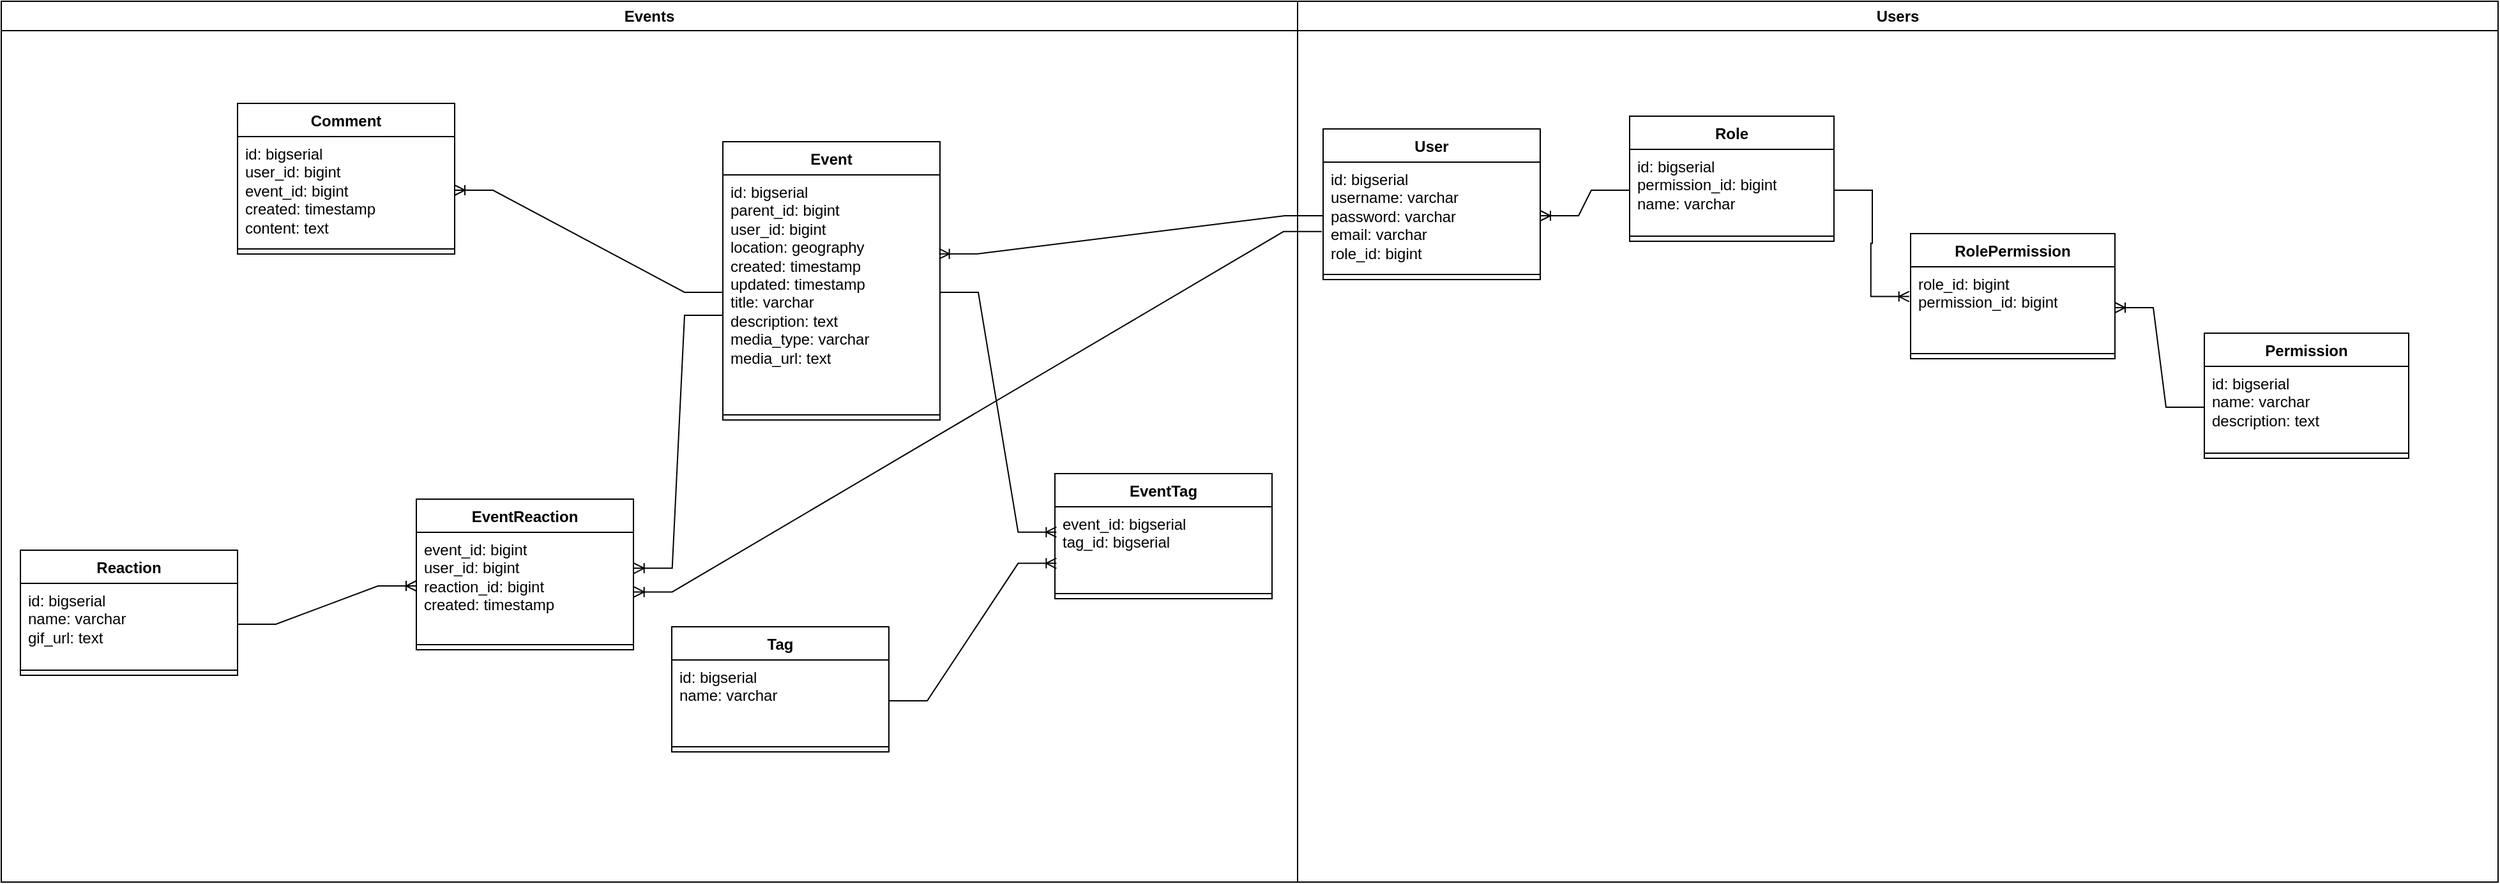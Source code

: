 <mxfile version="26.0.8">
  <diagram name="Страница — 1" id="wFubchk-vTQxK_goAiXa">
    <mxGraphModel dx="190" dy="1064" grid="1" gridSize="10" guides="1" tooltips="1" connect="1" arrows="1" fold="1" page="1" pageScale="1" pageWidth="827" pageHeight="1169" math="0" shadow="0">
      <root>
        <mxCell id="0" />
        <mxCell id="1" parent="0" />
        <mxCell id="uSNYwaKhcgyRO1dyMONw-1" value="Event" style="swimlane;fontStyle=1;align=center;verticalAlign=top;childLayout=stackLayout;horizontal=1;startSize=26;horizontalStack=0;resizeParent=1;resizeParentMax=0;resizeLast=0;collapsible=1;marginBottom=0;whiteSpace=wrap;html=1;" parent="1" vertex="1">
          <mxGeometry x="1780" y="130" width="170" height="218" as="geometry" />
        </mxCell>
        <mxCell id="uSNYwaKhcgyRO1dyMONw-2" value="id: bigserial&lt;div&gt;parent_id: bigint&lt;/div&gt;&lt;div&gt;user_id: bigint&lt;/div&gt;&lt;div&gt;location: geography&lt;br&gt;&lt;div&gt;created: timestamp&lt;/div&gt;&lt;div&gt;updated: timestamp&lt;br&gt;&lt;div&gt;&lt;span style=&quot;background-color: initial;&quot;&gt;title: varchar&lt;/span&gt;&lt;div&gt;&lt;div&gt;description: text&lt;/div&gt;&lt;div&gt;media_type: varchar&lt;/div&gt;&lt;div&gt;media_url: text&lt;/div&gt;&lt;/div&gt;&lt;/div&gt;&lt;/div&gt;&lt;/div&gt;" style="text;strokeColor=none;fillColor=none;align=left;verticalAlign=top;spacingLeft=4;spacingRight=4;overflow=hidden;rotatable=0;points=[[0,0.5],[1,0.5]];portConstraint=eastwest;whiteSpace=wrap;html=1;" parent="uSNYwaKhcgyRO1dyMONw-1" vertex="1">
          <mxGeometry y="26" width="170" height="184" as="geometry" />
        </mxCell>
        <mxCell id="uSNYwaKhcgyRO1dyMONw-3" value="" style="line;strokeWidth=1;fillColor=none;align=left;verticalAlign=middle;spacingTop=-1;spacingLeft=3;spacingRight=3;rotatable=0;labelPosition=right;points=[];portConstraint=eastwest;strokeColor=inherit;" parent="uSNYwaKhcgyRO1dyMONw-1" vertex="1">
          <mxGeometry y="210" width="170" height="8" as="geometry" />
        </mxCell>
        <mxCell id="uSNYwaKhcgyRO1dyMONw-5" value="User" style="swimlane;fontStyle=1;align=center;verticalAlign=top;childLayout=stackLayout;horizontal=1;startSize=26;horizontalStack=0;resizeParent=1;resizeParentMax=0;resizeLast=0;collapsible=1;marginBottom=0;whiteSpace=wrap;html=1;" parent="1" vertex="1">
          <mxGeometry x="2250" y="120" width="170" height="118" as="geometry" />
        </mxCell>
        <mxCell id="uSNYwaKhcgyRO1dyMONw-6" value="&lt;div&gt;id: bigserial&lt;/div&gt;&lt;div&gt;username: varchar&lt;/div&gt;&lt;div&gt;password: varchar&lt;/div&gt;&lt;div&gt;email: varchar&lt;/div&gt;&lt;div&gt;role_id: bigint&lt;/div&gt;" style="text;strokeColor=none;fillColor=none;align=left;verticalAlign=top;spacingLeft=4;spacingRight=4;overflow=hidden;rotatable=0;points=[[0,0.5],[1,0.5]];portConstraint=eastwest;whiteSpace=wrap;html=1;" parent="uSNYwaKhcgyRO1dyMONw-5" vertex="1">
          <mxGeometry y="26" width="170" height="84" as="geometry" />
        </mxCell>
        <mxCell id="uSNYwaKhcgyRO1dyMONw-7" value="" style="line;strokeWidth=1;fillColor=none;align=left;verticalAlign=middle;spacingTop=-1;spacingLeft=3;spacingRight=3;rotatable=0;labelPosition=right;points=[];portConstraint=eastwest;strokeColor=inherit;" parent="uSNYwaKhcgyRO1dyMONw-5" vertex="1">
          <mxGeometry y="110" width="170" height="8" as="geometry" />
        </mxCell>
        <mxCell id="uSNYwaKhcgyRO1dyMONw-8" value="Role" style="swimlane;fontStyle=1;align=center;verticalAlign=top;childLayout=stackLayout;horizontal=1;startSize=26;horizontalStack=0;resizeParent=1;resizeParentMax=0;resizeLast=0;collapsible=1;marginBottom=0;whiteSpace=wrap;html=1;" parent="1" vertex="1">
          <mxGeometry x="2490" y="110" width="160" height="98" as="geometry" />
        </mxCell>
        <mxCell id="uSNYwaKhcgyRO1dyMONw-9" value="&lt;div&gt;id: bigserial&lt;/div&gt;&lt;div&gt;permission_id: bigint&lt;/div&gt;&lt;div&gt;name: varchar&lt;/div&gt;" style="text;strokeColor=none;fillColor=none;align=left;verticalAlign=top;spacingLeft=4;spacingRight=4;overflow=hidden;rotatable=0;points=[[0,0.5],[1,0.5]];portConstraint=eastwest;whiteSpace=wrap;html=1;" parent="uSNYwaKhcgyRO1dyMONw-8" vertex="1">
          <mxGeometry y="26" width="160" height="64" as="geometry" />
        </mxCell>
        <mxCell id="uSNYwaKhcgyRO1dyMONw-10" value="" style="line;strokeWidth=1;fillColor=none;align=left;verticalAlign=middle;spacingTop=-1;spacingLeft=3;spacingRight=3;rotatable=0;labelPosition=right;points=[];portConstraint=eastwest;strokeColor=inherit;" parent="uSNYwaKhcgyRO1dyMONw-8" vertex="1">
          <mxGeometry y="90" width="160" height="8" as="geometry" />
        </mxCell>
        <mxCell id="uSNYwaKhcgyRO1dyMONw-11" value="RolePermission" style="swimlane;fontStyle=1;align=center;verticalAlign=top;childLayout=stackLayout;horizontal=1;startSize=26;horizontalStack=0;resizeParent=1;resizeParentMax=0;resizeLast=0;collapsible=1;marginBottom=0;whiteSpace=wrap;html=1;" parent="1" vertex="1">
          <mxGeometry x="2710" y="202" width="160" height="98" as="geometry" />
        </mxCell>
        <mxCell id="uSNYwaKhcgyRO1dyMONw-12" value="&lt;div&gt;role_id: bigint&lt;/div&gt;&lt;div&gt;permission_id: bigint&lt;/div&gt;" style="text;strokeColor=none;fillColor=none;align=left;verticalAlign=top;spacingLeft=4;spacingRight=4;overflow=hidden;rotatable=0;points=[[0,0.5],[1,0.5]];portConstraint=eastwest;whiteSpace=wrap;html=1;" parent="uSNYwaKhcgyRO1dyMONw-11" vertex="1">
          <mxGeometry y="26" width="160" height="64" as="geometry" />
        </mxCell>
        <mxCell id="uSNYwaKhcgyRO1dyMONw-13" value="" style="line;strokeWidth=1;fillColor=none;align=left;verticalAlign=middle;spacingTop=-1;spacingLeft=3;spacingRight=3;rotatable=0;labelPosition=right;points=[];portConstraint=eastwest;strokeColor=inherit;" parent="uSNYwaKhcgyRO1dyMONw-11" vertex="1">
          <mxGeometry y="90" width="160" height="8" as="geometry" />
        </mxCell>
        <mxCell id="uSNYwaKhcgyRO1dyMONw-20" value="Permission" style="swimlane;fontStyle=1;align=center;verticalAlign=top;childLayout=stackLayout;horizontal=1;startSize=26;horizontalStack=0;resizeParent=1;resizeParentMax=0;resizeLast=0;collapsible=1;marginBottom=0;whiteSpace=wrap;html=1;" parent="1" vertex="1">
          <mxGeometry x="2940" y="280" width="160" height="98" as="geometry" />
        </mxCell>
        <mxCell id="uSNYwaKhcgyRO1dyMONw-21" value="&lt;div&gt;id: bigserial&lt;/div&gt;&lt;div&gt;name: varchar&lt;/div&gt;&lt;div&gt;description: text&lt;/div&gt;" style="text;strokeColor=none;fillColor=none;align=left;verticalAlign=top;spacingLeft=4;spacingRight=4;overflow=hidden;rotatable=0;points=[[0,0.5],[1,0.5]];portConstraint=eastwest;whiteSpace=wrap;html=1;" parent="uSNYwaKhcgyRO1dyMONw-20" vertex="1">
          <mxGeometry y="26" width="160" height="64" as="geometry" />
        </mxCell>
        <mxCell id="uSNYwaKhcgyRO1dyMONw-22" value="" style="line;strokeWidth=1;fillColor=none;align=left;verticalAlign=middle;spacingTop=-1;spacingLeft=3;spacingRight=3;rotatable=0;labelPosition=right;points=[];portConstraint=eastwest;strokeColor=inherit;" parent="uSNYwaKhcgyRO1dyMONw-20" vertex="1">
          <mxGeometry y="90" width="160" height="8" as="geometry" />
        </mxCell>
        <mxCell id="uSNYwaKhcgyRO1dyMONw-26" value="Tag" style="swimlane;fontStyle=1;align=center;verticalAlign=top;childLayout=stackLayout;horizontal=1;startSize=26;horizontalStack=0;resizeParent=1;resizeParentMax=0;resizeLast=0;collapsible=1;marginBottom=0;whiteSpace=wrap;html=1;" parent="1" vertex="1">
          <mxGeometry x="1740" y="510" width="170" height="98" as="geometry" />
        </mxCell>
        <mxCell id="uSNYwaKhcgyRO1dyMONw-27" value="id: bigserial&lt;div&gt;name: varchar&lt;/div&gt;" style="text;strokeColor=none;fillColor=none;align=left;verticalAlign=top;spacingLeft=4;spacingRight=4;overflow=hidden;rotatable=0;points=[[0,0.5],[1,0.5]];portConstraint=eastwest;whiteSpace=wrap;html=1;" parent="uSNYwaKhcgyRO1dyMONw-26" vertex="1">
          <mxGeometry y="26" width="170" height="64" as="geometry" />
        </mxCell>
        <mxCell id="uSNYwaKhcgyRO1dyMONw-28" value="" style="line;strokeWidth=1;fillColor=none;align=left;verticalAlign=middle;spacingTop=-1;spacingLeft=3;spacingRight=3;rotatable=0;labelPosition=right;points=[];portConstraint=eastwest;strokeColor=inherit;" parent="uSNYwaKhcgyRO1dyMONw-26" vertex="1">
          <mxGeometry y="90" width="170" height="8" as="geometry" />
        </mxCell>
        <mxCell id="uSNYwaKhcgyRO1dyMONw-29" value="EventTag" style="swimlane;fontStyle=1;align=center;verticalAlign=top;childLayout=stackLayout;horizontal=1;startSize=26;horizontalStack=0;resizeParent=1;resizeParentMax=0;resizeLast=0;collapsible=1;marginBottom=0;whiteSpace=wrap;html=1;" parent="1" vertex="1">
          <mxGeometry x="2040" y="390" width="170" height="98" as="geometry" />
        </mxCell>
        <mxCell id="uSNYwaKhcgyRO1dyMONw-30" value="event_id: bigserial&lt;div&gt;tag_id: bigserial&lt;/div&gt;" style="text;strokeColor=none;fillColor=none;align=left;verticalAlign=top;spacingLeft=4;spacingRight=4;overflow=hidden;rotatable=0;points=[[0,0.5],[1,0.5]];portConstraint=eastwest;whiteSpace=wrap;html=1;" parent="uSNYwaKhcgyRO1dyMONw-29" vertex="1">
          <mxGeometry y="26" width="170" height="64" as="geometry" />
        </mxCell>
        <mxCell id="uSNYwaKhcgyRO1dyMONw-31" value="" style="line;strokeWidth=1;fillColor=none;align=left;verticalAlign=middle;spacingTop=-1;spacingLeft=3;spacingRight=3;rotatable=0;labelPosition=right;points=[];portConstraint=eastwest;strokeColor=inherit;" parent="uSNYwaKhcgyRO1dyMONw-29" vertex="1">
          <mxGeometry y="90" width="170" height="8" as="geometry" />
        </mxCell>
        <mxCell id="uSNYwaKhcgyRO1dyMONw-32" value="Reaction" style="swimlane;fontStyle=1;align=center;verticalAlign=top;childLayout=stackLayout;horizontal=1;startSize=26;horizontalStack=0;resizeParent=1;resizeParentMax=0;resizeLast=0;collapsible=1;marginBottom=0;whiteSpace=wrap;html=1;" parent="1" vertex="1">
          <mxGeometry x="1230" y="450" width="170" height="98" as="geometry" />
        </mxCell>
        <mxCell id="uSNYwaKhcgyRO1dyMONw-33" value="id: bigserial&lt;div&gt;name: varchar&lt;/div&gt;&lt;div&gt;gif_url: text&lt;/div&gt;" style="text;strokeColor=none;fillColor=none;align=left;verticalAlign=top;spacingLeft=4;spacingRight=4;overflow=hidden;rotatable=0;points=[[0,0.5],[1,0.5]];portConstraint=eastwest;whiteSpace=wrap;html=1;" parent="uSNYwaKhcgyRO1dyMONw-32" vertex="1">
          <mxGeometry y="26" width="170" height="64" as="geometry" />
        </mxCell>
        <mxCell id="uSNYwaKhcgyRO1dyMONw-34" value="" style="line;strokeWidth=1;fillColor=none;align=left;verticalAlign=middle;spacingTop=-1;spacingLeft=3;spacingRight=3;rotatable=0;labelPosition=right;points=[];portConstraint=eastwest;strokeColor=inherit;" parent="uSNYwaKhcgyRO1dyMONw-32" vertex="1">
          <mxGeometry y="90" width="170" height="8" as="geometry" />
        </mxCell>
        <mxCell id="uSNYwaKhcgyRO1dyMONw-41" value="Comment" style="swimlane;fontStyle=1;align=center;verticalAlign=top;childLayout=stackLayout;horizontal=1;startSize=26;horizontalStack=0;resizeParent=1;resizeParentMax=0;resizeLast=0;collapsible=1;marginBottom=0;whiteSpace=wrap;html=1;" parent="1" vertex="1">
          <mxGeometry x="1400" y="100" width="170" height="118" as="geometry" />
        </mxCell>
        <mxCell id="uSNYwaKhcgyRO1dyMONw-42" value="id: bigserial&lt;div&gt;user_id: bigint&lt;/div&gt;&lt;div&gt;event_id: bigint&lt;/div&gt;&lt;div&gt;created: timestamp&lt;/div&gt;&lt;div&gt;content: text&lt;/div&gt;" style="text;strokeColor=none;fillColor=none;align=left;verticalAlign=top;spacingLeft=4;spacingRight=4;overflow=hidden;rotatable=0;points=[[0,0.5],[1,0.5]];portConstraint=eastwest;whiteSpace=wrap;html=1;" parent="uSNYwaKhcgyRO1dyMONw-41" vertex="1">
          <mxGeometry y="26" width="170" height="84" as="geometry" />
        </mxCell>
        <mxCell id="uSNYwaKhcgyRO1dyMONw-43" value="" style="line;strokeWidth=1;fillColor=none;align=left;verticalAlign=middle;spacingTop=-1;spacingLeft=3;spacingRight=3;rotatable=0;labelPosition=right;points=[];portConstraint=eastwest;strokeColor=inherit;" parent="uSNYwaKhcgyRO1dyMONw-41" vertex="1">
          <mxGeometry y="110" width="170" height="8" as="geometry" />
        </mxCell>
        <mxCell id="uSNYwaKhcgyRO1dyMONw-51" value="" style="edgeStyle=entityRelationEdgeStyle;fontSize=12;html=1;endArrow=ERoneToMany;rounded=0;exitX=0;exitY=0.5;exitDx=0;exitDy=0;entryX=1;entryY=0.5;entryDx=0;entryDy=0;" parent="1" source="uSNYwaKhcgyRO1dyMONw-2" target="uSNYwaKhcgyRO1dyMONw-42" edge="1">
          <mxGeometry width="100" height="100" relative="1" as="geometry">
            <mxPoint x="1790" y="258" as="sourcePoint" />
            <mxPoint x="1600" y="190" as="targetPoint" />
          </mxGeometry>
        </mxCell>
        <mxCell id="uSNYwaKhcgyRO1dyMONw-52" value="" style="edgeStyle=entityRelationEdgeStyle;fontSize=12;html=1;endArrow=ERoneToMany;rounded=0;entryX=1.002;entryY=0.335;entryDx=0;entryDy=0;entryPerimeter=0;exitX=0;exitY=0.598;exitDx=0;exitDy=0;exitPerimeter=0;" parent="1" source="uSNYwaKhcgyRO1dyMONw-2" target="uSNYwaKhcgyRO1dyMONw-36" edge="1">
          <mxGeometry width="100" height="100" relative="1" as="geometry">
            <mxPoint x="1800" y="268" as="sourcePoint" />
            <mxPoint x="1610" y="200" as="targetPoint" />
          </mxGeometry>
        </mxCell>
        <mxCell id="uSNYwaKhcgyRO1dyMONw-53" value="" style="edgeStyle=entityRelationEdgeStyle;fontSize=12;html=1;endArrow=ERoneToMany;rounded=0;entryX=0;entryY=0.5;entryDx=0;entryDy=0;exitX=1;exitY=0.5;exitDx=0;exitDy=0;" parent="1" source="uSNYwaKhcgyRO1dyMONw-33" target="uSNYwaKhcgyRO1dyMONw-36" edge="1">
          <mxGeometry width="100" height="100" relative="1" as="geometry">
            <mxPoint x="1450" y="510" as="sourcePoint" />
            <mxPoint x="1540" y="440" as="targetPoint" />
          </mxGeometry>
        </mxCell>
        <mxCell id="uSNYwaKhcgyRO1dyMONw-54" value="" style="edgeStyle=entityRelationEdgeStyle;fontSize=12;html=1;endArrow=ERoneToMany;rounded=0;entryX=0.007;entryY=0.31;entryDx=0;entryDy=0;exitX=1;exitY=0.5;exitDx=0;exitDy=0;entryPerimeter=0;" parent="1" source="uSNYwaKhcgyRO1dyMONw-2" target="uSNYwaKhcgyRO1dyMONw-30" edge="1">
          <mxGeometry width="100" height="100" relative="1" as="geometry">
            <mxPoint x="1800" y="268" as="sourcePoint" />
            <mxPoint x="1605" y="353" as="targetPoint" />
          </mxGeometry>
        </mxCell>
        <mxCell id="uSNYwaKhcgyRO1dyMONw-55" value="" style="edgeStyle=entityRelationEdgeStyle;fontSize=12;html=1;endArrow=ERoneToMany;rounded=0;entryX=0.007;entryY=0.692;entryDx=0;entryDy=0;exitX=1;exitY=0.5;exitDx=0;exitDy=0;entryPerimeter=0;" parent="1" source="uSNYwaKhcgyRO1dyMONw-27" target="uSNYwaKhcgyRO1dyMONw-30" edge="1">
          <mxGeometry width="100" height="100" relative="1" as="geometry">
            <mxPoint x="1810" y="278" as="sourcePoint" />
            <mxPoint x="1615" y="363" as="targetPoint" />
          </mxGeometry>
        </mxCell>
        <mxCell id="uSNYwaKhcgyRO1dyMONw-56" value="" style="edgeStyle=entityRelationEdgeStyle;fontSize=12;html=1;endArrow=ERoneToMany;rounded=0;exitX=0;exitY=0.5;exitDx=0;exitDy=0;entryX=0.996;entryY=0.336;entryDx=0;entryDy=0;entryPerimeter=0;" parent="1" source="uSNYwaKhcgyRO1dyMONw-6" target="uSNYwaKhcgyRO1dyMONw-2" edge="1">
          <mxGeometry width="100" height="100" relative="1" as="geometry">
            <mxPoint x="1820" y="288" as="sourcePoint" />
            <mxPoint x="1960" y="210" as="targetPoint" />
          </mxGeometry>
        </mxCell>
        <mxCell id="uSNYwaKhcgyRO1dyMONw-59" value="" style="edgeStyle=entityRelationEdgeStyle;fontSize=12;html=1;endArrow=ERoneToMany;rounded=0;exitX=0;exitY=0.5;exitDx=0;exitDy=0;entryX=1;entryY=0.5;entryDx=0;entryDy=0;" parent="1" source="uSNYwaKhcgyRO1dyMONw-9" target="uSNYwaKhcgyRO1dyMONw-6" edge="1">
          <mxGeometry width="100" height="100" relative="1" as="geometry">
            <mxPoint x="1850" y="318" as="sourcePoint" />
            <mxPoint x="2290" y="260" as="targetPoint" />
          </mxGeometry>
        </mxCell>
        <mxCell id="uSNYwaKhcgyRO1dyMONw-60" value="" style="edgeStyle=entityRelationEdgeStyle;fontSize=12;html=1;endArrow=ERoneToMany;rounded=0;entryX=-0.007;entryY=0.364;entryDx=0;entryDy=0;exitX=1;exitY=0.5;exitDx=0;exitDy=0;entryPerimeter=0;" parent="1" source="uSNYwaKhcgyRO1dyMONw-9" target="uSNYwaKhcgyRO1dyMONw-12" edge="1">
          <mxGeometry width="100" height="100" relative="1" as="geometry">
            <mxPoint x="1860" y="328" as="sourcePoint" />
            <mxPoint x="1665" y="413" as="targetPoint" />
          </mxGeometry>
        </mxCell>
        <mxCell id="uSNYwaKhcgyRO1dyMONw-61" value="" style="edgeStyle=entityRelationEdgeStyle;fontSize=12;html=1;endArrow=ERoneToMany;rounded=0;exitX=0;exitY=0.5;exitDx=0;exitDy=0;entryX=1;entryY=0.5;entryDx=0;entryDy=0;" parent="1" source="uSNYwaKhcgyRO1dyMONw-21" target="uSNYwaKhcgyRO1dyMONw-12" edge="1">
          <mxGeometry width="100" height="100" relative="1" as="geometry">
            <mxPoint x="1870" y="338" as="sourcePoint" />
            <mxPoint x="2621" y="280" as="targetPoint" />
            <Array as="points">
              <mxPoint x="2590" y="320" />
              <mxPoint x="2580" y="320" />
              <mxPoint x="2580" y="340" />
            </Array>
          </mxGeometry>
        </mxCell>
        <mxCell id="PkoxDoATNYXxylGoSzlV-2" value="Events" style="swimlane;whiteSpace=wrap;html=1;" vertex="1" parent="1">
          <mxGeometry x="1215" y="20" width="1015" height="690" as="geometry" />
        </mxCell>
        <mxCell id="uSNYwaKhcgyRO1dyMONw-35" value="EventReaction" style="swimlane;fontStyle=1;align=center;verticalAlign=top;childLayout=stackLayout;horizontal=1;startSize=26;horizontalStack=0;resizeParent=1;resizeParentMax=0;resizeLast=0;collapsible=1;marginBottom=0;whiteSpace=wrap;html=1;" parent="PkoxDoATNYXxylGoSzlV-2" vertex="1">
          <mxGeometry x="325" y="390" width="170" height="118" as="geometry" />
        </mxCell>
        <mxCell id="uSNYwaKhcgyRO1dyMONw-36" value="event_id: bigint&lt;div&gt;user_id: bigint&lt;/div&gt;&lt;div&gt;reaction_id: bigint&lt;/div&gt;&lt;div&gt;created: timestamp&lt;/div&gt;" style="text;strokeColor=none;fillColor=none;align=left;verticalAlign=top;spacingLeft=4;spacingRight=4;overflow=hidden;rotatable=0;points=[[0,0.5],[1,0.5]];portConstraint=eastwest;whiteSpace=wrap;html=1;" parent="uSNYwaKhcgyRO1dyMONw-35" vertex="1">
          <mxGeometry y="26" width="170" height="84" as="geometry" />
        </mxCell>
        <mxCell id="uSNYwaKhcgyRO1dyMONw-37" value="" style="line;strokeWidth=1;fillColor=none;align=left;verticalAlign=middle;spacingTop=-1;spacingLeft=3;spacingRight=3;rotatable=0;labelPosition=right;points=[];portConstraint=eastwest;strokeColor=inherit;" parent="uSNYwaKhcgyRO1dyMONw-35" vertex="1">
          <mxGeometry y="110" width="170" height="8" as="geometry" />
        </mxCell>
        <mxCell id="PkoxDoATNYXxylGoSzlV-3" value="Users" style="swimlane;whiteSpace=wrap;html=1;" vertex="1" parent="1">
          <mxGeometry x="2230" y="20" width="940" height="690" as="geometry" />
        </mxCell>
        <mxCell id="PkoxDoATNYXxylGoSzlV-4" value="" style="edgeStyle=entityRelationEdgeStyle;fontSize=12;html=1;endArrow=ERoneToMany;rounded=0;exitX=-0.006;exitY=0.648;exitDx=0;exitDy=0;exitPerimeter=0;entryX=1.002;entryY=0.556;entryDx=0;entryDy=0;entryPerimeter=0;" edge="1" parent="1" source="uSNYwaKhcgyRO1dyMONw-6" target="uSNYwaKhcgyRO1dyMONw-36">
          <mxGeometry width="100" height="100" relative="1" as="geometry">
            <mxPoint x="2249" y="210" as="sourcePoint" />
            <mxPoint x="1651" y="400" as="targetPoint" />
            <Array as="points">
              <mxPoint x="1990" y="350" />
            </Array>
          </mxGeometry>
        </mxCell>
      </root>
    </mxGraphModel>
  </diagram>
</mxfile>
